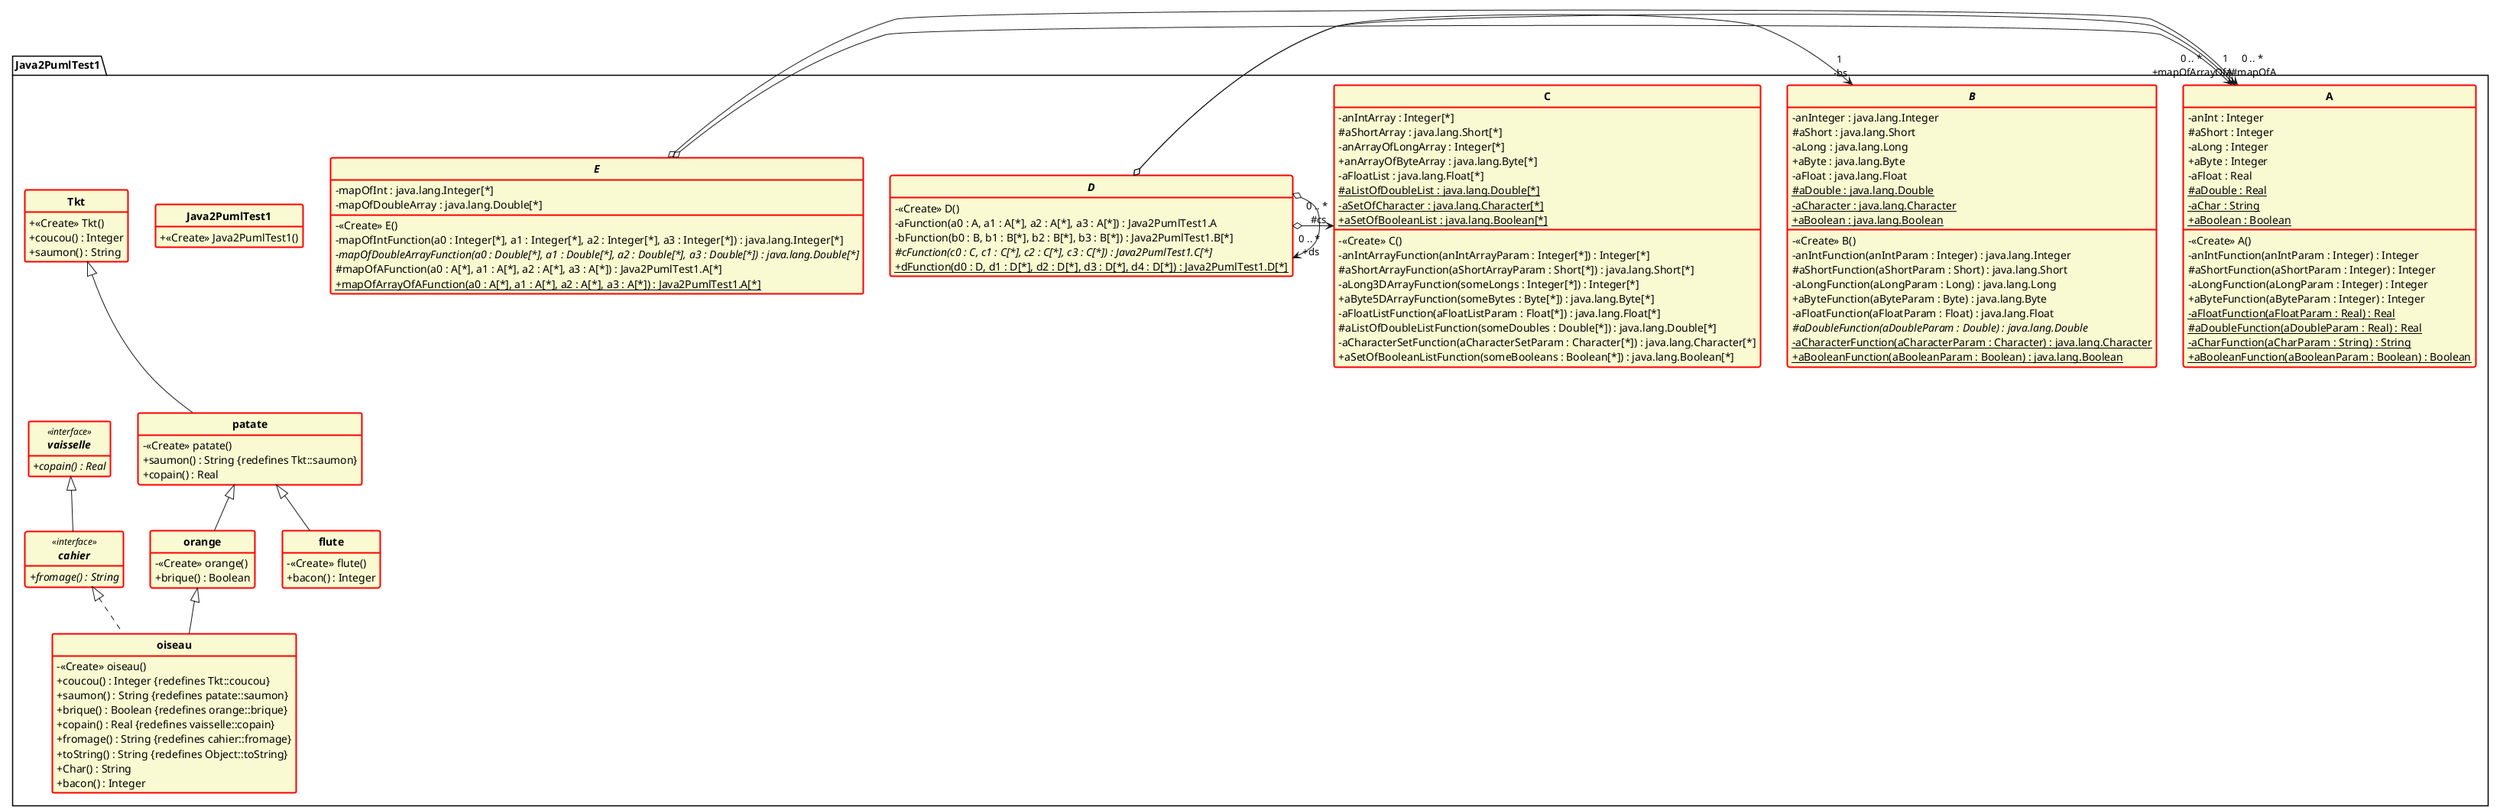 @startuml

'Code généré automatiquement ;>
skinparam style strictuml
hide empty members
skinparam classAttributeIconSize 0
skinparam classFontStyle Bold
skinparam classbackgroundColor LightGoldenRodYellow
skinparam classbordercolor red
skinparam classattribute none
skinparam classborderthickness 2


class Java2PumlTest1.Java2PumlTest1 {

	+ <<Create>> Java2PumlTest1()
}


class Java2PumlTest1.A {
	- anInt : Integer 
	# aShort : Integer 
	- aLong : Integer 
	+ aByte : Integer 
	- aFloat : Real 
	# aDouble : Real  {static}
	- aChar : String  {static}
	+ aBoolean : Boolean  {static}

	- <<Create>> A()
	- anIntFunction(anIntParam : Integer) : Integer
	# aShortFunction(aShortParam : Integer) : Integer
	- aLongFunction(aLongParam : Integer) : Integer
	+ aByteFunction(aByteParam : Integer) : Integer
	- aFloatFunction(aFloatParam : Real) : Real {static}
	# aDoubleFunction(aDoubleParam : Real) : Real {static}
	- aCharFunction(aCharParam : String) : String {static}
	+ aBooleanFunction(aBooleanParam : Boolean) : Boolean {static}
}


abstract class Java2PumlTest1.B {
	- anInteger : java.lang.Integer 
	# aShort : java.lang.Short 
	- aLong : java.lang.Long 
	+ aByte : java.lang.Byte 
	- aFloat : java.lang.Float 
	# aDouble : java.lang.Double  {static}
	- aCharacter : java.lang.Character  {static}
	+ aBoolean : java.lang.Boolean  {static}

	- <<Create>> B()
	- anIntFunction(anIntParam : Integer) : java.lang.Integer
	# aShortFunction(aShortParam : Short) : java.lang.Short
	- aLongFunction(aLongParam : Long) : java.lang.Long
	+ aByteFunction(aByteParam : Byte) : java.lang.Byte
	- aFloatFunction(aFloatParam : Float) : java.lang.Float
	# aDoubleFunction(aDoubleParam : Double) : java.lang.Double {abstract}
	- aCharacterFunction(aCharacterParam : Character) : java.lang.Character {static}
	+ aBooleanFunction(aBooleanParam : Boolean) : java.lang.Boolean {static}
}


class Java2PumlTest1.C {
	- anIntArray : Integer[*] 
	# aShortArray : java.lang.Short[*] 
	- anArrayOfLongArray : Integer[*] 
	+ anArrayOfByteArray : java.lang.Byte[*] 
	- aFloatList : java.lang.Float[*] 
	# aListOfDoubleList : java.lang.Double[*]  {static}
	- aSetOfCharacter : java.lang.Character[*]  {static}
	+ aSetOfBooleanList : java.lang.Boolean[*]  {static}

	- <<Create>> C()
	- anIntArrayFunction(anIntArrayParam : Integer[*]) : Integer[*]
	# aShortArrayFunction(aShortArrayParam : Short[*]) : java.lang.Short[*]
	- aLong3DArrayFunction(someLongs : Integer[*]) : Integer[*]
	+ aByte5DArrayFunction(someBytes : Byte[*]) : java.lang.Byte[*]
	- aFloatListFunction(aFloatListParam : Float[*]) : java.lang.Float[*]
	# aListOfDoubleListFunction(someDoubles : Double[*]) : java.lang.Double[*]
	- aCharacterSetFunction(aCharacterSetParam : Character[*]) : java.lang.Character[*]
	+ aSetOfBooleanListFunction(someBooleans : Boolean[*]) : java.lang.Boolean[*]
}


abstract class Java2PumlTest1.D {

	- <<Create>> D()
	- aFunction(a0 : A, a1 : A[*], a2 : A[*], a3 : A[*]) : Java2PumlTest1.A
	- bFunction(b0 : B, b1 : B[*], b2 : B[*], b3 : B[*]) : Java2PumlTest1.B[*]
	# cFunction(c0 : C, c1 : C[*], c2 : C[*], c3 : C[*]) : Java2PumlTest1.C[*] {abstract}
	+ dFunction(d0 : D, d1 : D[*], d2 : D[*], d3 : D[*], d4 : D[*]) : Java2PumlTest1.D[*] {static}
}
	D o-> "1\n -a" Java2PumlTest1.A
	D o-> "1\n -bs" Java2PumlTest1.B
	D o-> "0 .. *\n #cs" Java2PumlTest1.C
	D o-> "0 .. *\n +ds" Java2PumlTest1.D


abstract class Java2PumlTest1.E {
	- mapOfInt : java.lang.Integer[*] 
	- mapOfDoubleArray : java.lang.Double[*] 

	- <<Create>> E()
	- mapOfIntFunction(a0 : Integer[*], a1 : Integer[*], a2 : Integer[*], a3 : Integer[*]) : java.lang.Integer[*]
	- mapOfDoubleArrayFunction(a0 : Double[*], a1 : Double[*], a2 : Double[*], a3 : Double[*]) : java.lang.Double[*] {abstract}
	# mapOfAFunction(a0 : A[*], a1 : A[*], a2 : A[*], a3 : A[*]) : Java2PumlTest1.A[*]
	+ mapOfArrayOfAFunction(a0 : A[*], a1 : A[*], a2 : A[*], a3 : A[*]) : Java2PumlTest1.A[*] {static}
}
	E o-> "0 .. *\n #mapOfA" Java2PumlTest1.A
	E o-> "0 .. *\n +mapOfArrayOfA" Java2PumlTest1.A


class Java2PumlTest1.Tkt {

	+ <<Create>> Tkt()
	+ coucou() : Integer
	+ saumon() : String
}


class Java2PumlTest1.patate extends Java2PumlTest1.Tkt {

	- <<Create>> patate()
	+ saumon() : String {redefines Tkt::saumon}
	+ copain() : Real
}


class Java2PumlTest1.orange extends Java2PumlTest1.patate {

	- <<Create>> orange()
	+ brique() : Boolean
}


class Java2PumlTest1.flute extends Java2PumlTest1.patate {

	- <<Create>> flute()
	+ bacon() : Integer
}


class Java2PumlTest1.oiseau extends Java2PumlTest1.orange implements Java2PumlTest1.cahier {

	- <<Create>> oiseau()
	+ coucou() : Integer {redefines Tkt::coucou}
	+ saumon() : String {redefines patate::saumon}
	+ brique() : Boolean {redefines orange::brique}
	+ copain() : Real {redefines vaisselle::copain}
	+ fromage() : String {redefines cahier::fromage}
	+ toString() : String {redefines Object::toString}
	+ Char() : String
	+ bacon() : Integer
}


interface Java2PumlTest1.cahier <<interface>>  extends Java2PumlTest1.vaisselle {
	+ fromage() : String {abstract}
}

interface Java2PumlTest1.vaisselle <<interface>>  {
	+ copain() : Real {abstract}
}



@enduml